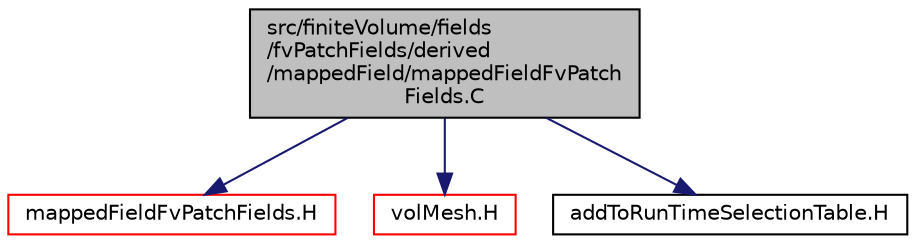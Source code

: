 digraph "src/finiteVolume/fields/fvPatchFields/derived/mappedField/mappedFieldFvPatchFields.C"
{
  bgcolor="transparent";
  edge [fontname="Helvetica",fontsize="10",labelfontname="Helvetica",labelfontsize="10"];
  node [fontname="Helvetica",fontsize="10",shape=record];
  Node0 [label="src/finiteVolume/fields\l/fvPatchFields/derived\l/mappedField/mappedFieldFvPatch\lFields.C",height=0.2,width=0.4,color="black", fillcolor="grey75", style="filled", fontcolor="black"];
  Node0 -> Node1 [color="midnightblue",fontsize="10",style="solid",fontname="Helvetica"];
  Node1 [label="mappedFieldFvPatchFields.H",height=0.2,width=0.4,color="red",URL="$a02174.html"];
  Node0 -> Node341 [color="midnightblue",fontsize="10",style="solid",fontname="Helvetica"];
  Node341 [label="volMesh.H",height=0.2,width=0.4,color="red",URL="$a04541.html"];
  Node0 -> Node361 [color="midnightblue",fontsize="10",style="solid",fontname="Helvetica"];
  Node361 [label="addToRunTimeSelectionTable.H",height=0.2,width=0.4,color="black",URL="$a09989.html",tooltip="Macros for easy insertion into run-time selection tables. "];
}
